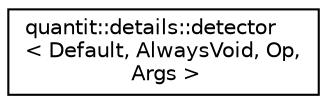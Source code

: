 digraph "Graphical Class Hierarchy"
{
 // LATEX_PDF_SIZE
  edge [fontname="Helvetica",fontsize="10",labelfontname="Helvetica",labelfontsize="10"];
  node [fontname="Helvetica",fontsize="10",shape=record];
  rankdir="LR";
  Node0 [label="quantit::details::detector\l\< Default, AlwaysVoid, Op,\l Args \>",height=0.2,width=0.4,color="black", fillcolor="white", style="filled",URL="$structquantit_1_1details_1_1detector.html",tooltip=" "];
}
